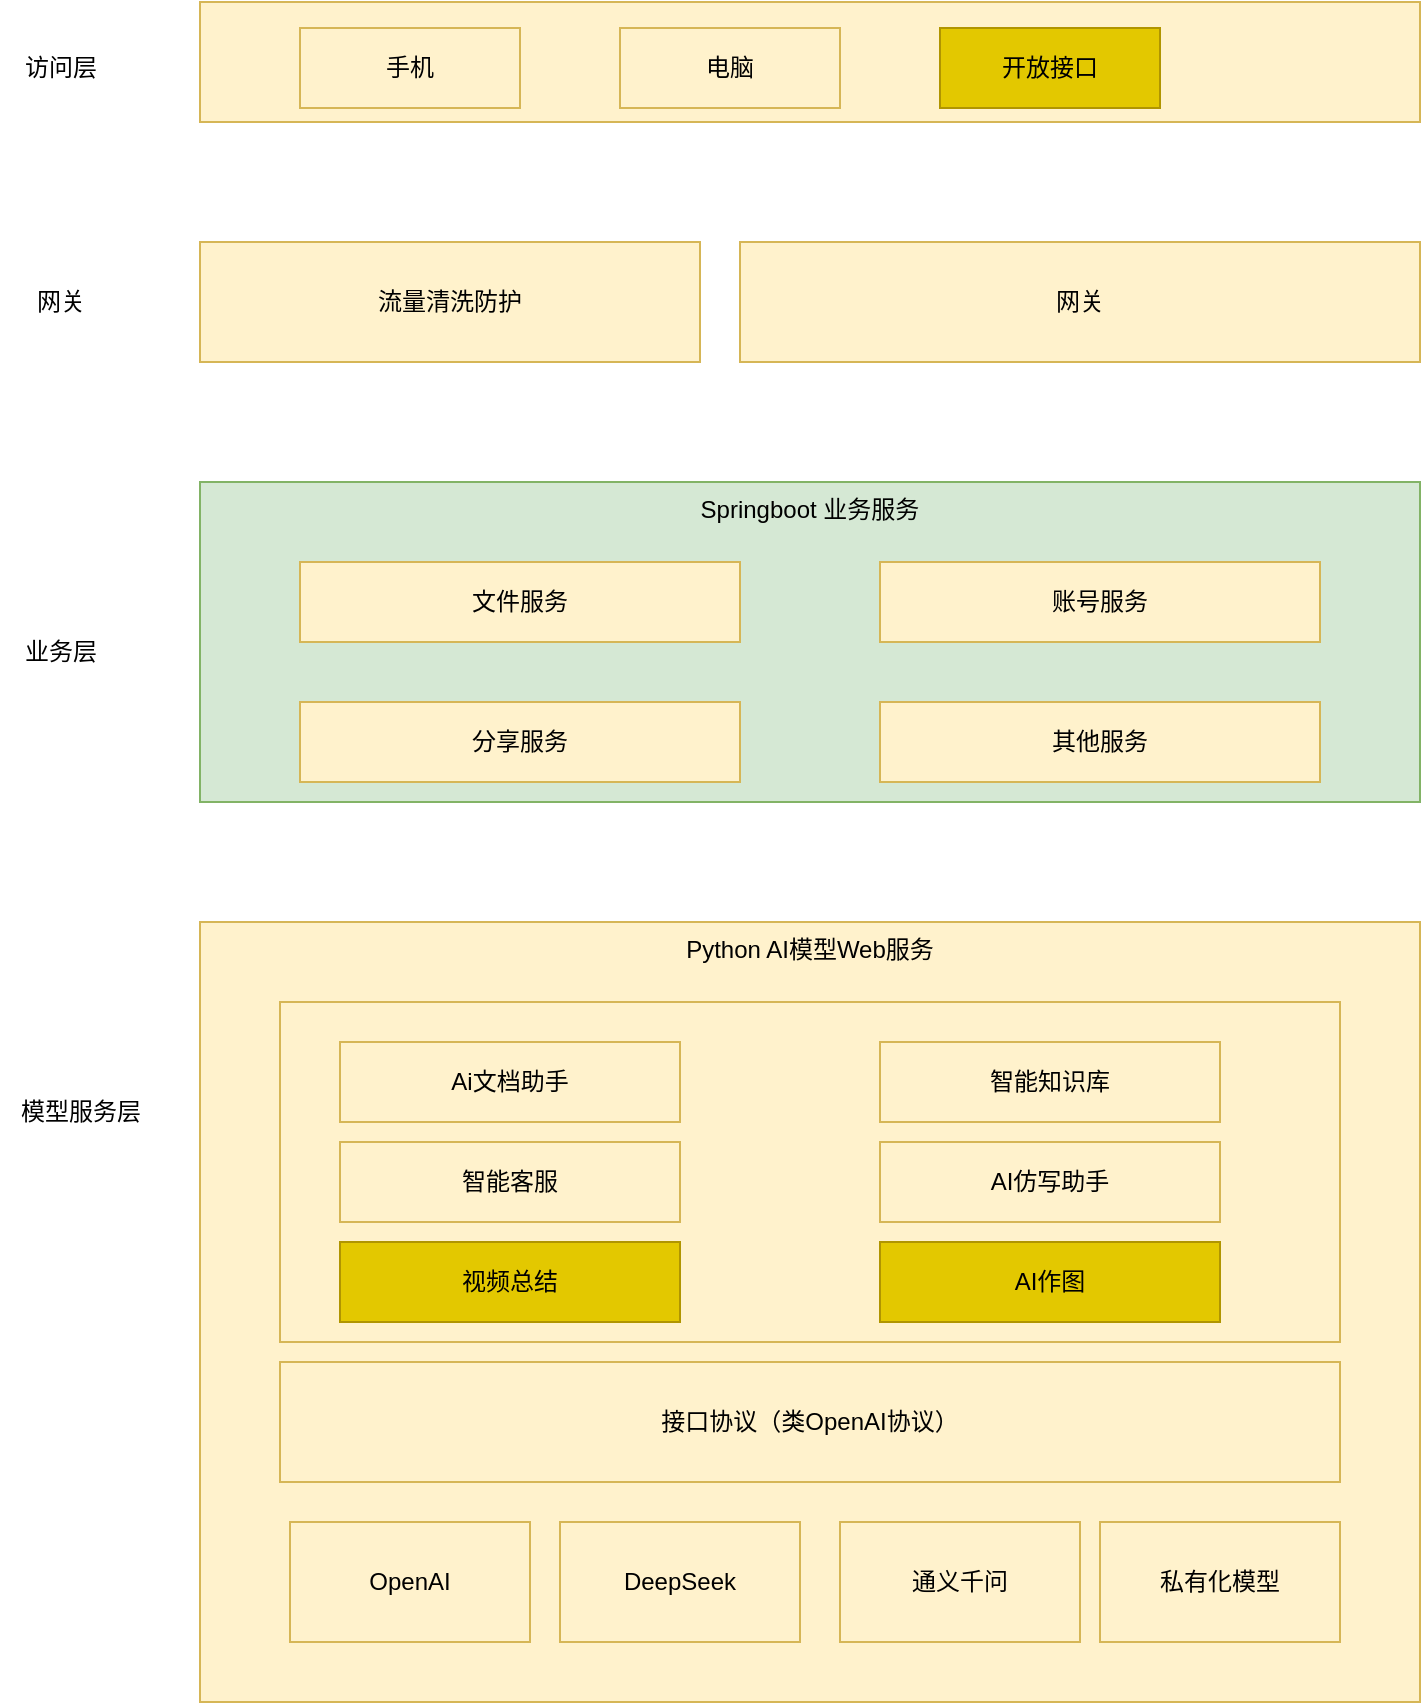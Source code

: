 <mxfile version="28.2.4">
  <diagram name="第 1 页" id="GzXaPbWk6d772tPdQlcm">
    <mxGraphModel dx="1426" dy="751" grid="1" gridSize="10" guides="1" tooltips="1" connect="1" arrows="1" fold="1" page="1" pageScale="1" pageWidth="827" pageHeight="1169" math="0" shadow="0">
      <root>
        <mxCell id="0" />
        <mxCell id="1" parent="0" />
        <mxCell id="WnPvLwIZhcBribOPqL1--1" value="" style="rounded=0;whiteSpace=wrap;html=1;fillColor=#fff2cc;strokeColor=#d6b656;" vertex="1" parent="1">
          <mxGeometry x="120" y="120" width="610" height="60" as="geometry" />
        </mxCell>
        <mxCell id="WnPvLwIZhcBribOPqL1--2" value="访问层" style="text;html=1;align=center;verticalAlign=middle;resizable=0;points=[];autosize=1;strokeColor=none;fillColor=none;" vertex="1" parent="1">
          <mxGeometry x="20" y="138" width="60" height="30" as="geometry" />
        </mxCell>
        <mxCell id="WnPvLwIZhcBribOPqL1--3" value="手机" style="rounded=0;whiteSpace=wrap;html=1;fillColor=#fff2cc;strokeColor=#d6b656;" vertex="1" parent="1">
          <mxGeometry x="170" y="133" width="110" height="40" as="geometry" />
        </mxCell>
        <mxCell id="WnPvLwIZhcBribOPqL1--4" value="电脑" style="rounded=0;whiteSpace=wrap;html=1;fillColor=#fff2cc;strokeColor=#d6b656;" vertex="1" parent="1">
          <mxGeometry x="330" y="133" width="110" height="40" as="geometry" />
        </mxCell>
        <mxCell id="WnPvLwIZhcBribOPqL1--5" value="开放接口" style="rounded=0;whiteSpace=wrap;html=1;fillColor=#e3c800;fontColor=#000000;strokeColor=#B09500;" vertex="1" parent="1">
          <mxGeometry x="490" y="133" width="110" height="40" as="geometry" />
        </mxCell>
        <mxCell id="WnPvLwIZhcBribOPqL1--6" value="流量清洗防护" style="rounded=0;whiteSpace=wrap;html=1;fillColor=#fff2cc;strokeColor=#d6b656;" vertex="1" parent="1">
          <mxGeometry x="120" y="240" width="250" height="60" as="geometry" />
        </mxCell>
        <mxCell id="WnPvLwIZhcBribOPqL1--7" value="网关" style="rounded=0;whiteSpace=wrap;html=1;fillColor=#fff2cc;strokeColor=#d6b656;" vertex="1" parent="1">
          <mxGeometry x="390" y="240" width="340" height="60" as="geometry" />
        </mxCell>
        <mxCell id="WnPvLwIZhcBribOPqL1--8" value="网关" style="text;html=1;align=center;verticalAlign=middle;resizable=0;points=[];autosize=1;strokeColor=none;fillColor=none;" vertex="1" parent="1">
          <mxGeometry x="25" y="255" width="50" height="30" as="geometry" />
        </mxCell>
        <mxCell id="WnPvLwIZhcBribOPqL1--9" value="Springboot 业务服务" style="rounded=0;whiteSpace=wrap;html=1;labelPosition=center;verticalLabelPosition=middle;align=center;verticalAlign=top;fillColor=#d5e8d4;strokeColor=#82b366;" vertex="1" parent="1">
          <mxGeometry x="120" y="360" width="610" height="160" as="geometry" />
        </mxCell>
        <mxCell id="WnPvLwIZhcBribOPqL1--10" value="文件服务" style="rounded=0;whiteSpace=wrap;html=1;fillColor=#fff2cc;strokeColor=#d6b656;" vertex="1" parent="1">
          <mxGeometry x="170" y="400" width="220" height="40" as="geometry" />
        </mxCell>
        <mxCell id="WnPvLwIZhcBribOPqL1--11" value="账号服务" style="rounded=0;whiteSpace=wrap;html=1;fillColor=#fff2cc;strokeColor=#d6b656;" vertex="1" parent="1">
          <mxGeometry x="460" y="400" width="220" height="40" as="geometry" />
        </mxCell>
        <mxCell id="WnPvLwIZhcBribOPqL1--12" value="分享服务" style="rounded=0;whiteSpace=wrap;html=1;fillColor=#fff2cc;strokeColor=#d6b656;" vertex="1" parent="1">
          <mxGeometry x="170" y="470" width="220" height="40" as="geometry" />
        </mxCell>
        <mxCell id="WnPvLwIZhcBribOPqL1--13" value="其他服务" style="rounded=0;whiteSpace=wrap;html=1;fillColor=#fff2cc;strokeColor=#d6b656;" vertex="1" parent="1">
          <mxGeometry x="460" y="470" width="220" height="40" as="geometry" />
        </mxCell>
        <mxCell id="WnPvLwIZhcBribOPqL1--14" value="业务层" style="text;html=1;align=center;verticalAlign=middle;resizable=0;points=[];autosize=1;strokeColor=none;fillColor=none;" vertex="1" parent="1">
          <mxGeometry x="20" y="430" width="60" height="30" as="geometry" />
        </mxCell>
        <mxCell id="WnPvLwIZhcBribOPqL1--15" value="Python AI模型Web服务" style="whiteSpace=wrap;html=1;verticalAlign=top;fillColor=#fff2cc;strokeColor=#d6b656;" vertex="1" parent="1">
          <mxGeometry x="120" y="580" width="610" height="390" as="geometry" />
        </mxCell>
        <mxCell id="WnPvLwIZhcBribOPqL1--16" value="" style="rounded=0;whiteSpace=wrap;html=1;fillColor=#fff2cc;strokeColor=#d6b656;" vertex="1" parent="1">
          <mxGeometry x="160" y="620" width="530" height="170" as="geometry" />
        </mxCell>
        <mxCell id="WnPvLwIZhcBribOPqL1--17" value="接口协议（类OpenAI协议）" style="rounded=0;whiteSpace=wrap;html=1;fillColor=#fff2cc;strokeColor=#d6b656;" vertex="1" parent="1">
          <mxGeometry x="160" y="800" width="530" height="60" as="geometry" />
        </mxCell>
        <mxCell id="WnPvLwIZhcBribOPqL1--18" value="OpenAI" style="rounded=0;whiteSpace=wrap;html=1;fillColor=#fff2cc;strokeColor=#d6b656;" vertex="1" parent="1">
          <mxGeometry x="165" y="880" width="120" height="60" as="geometry" />
        </mxCell>
        <mxCell id="WnPvLwIZhcBribOPqL1--19" value="DeepSeek" style="rounded=0;whiteSpace=wrap;html=1;fillColor=#fff2cc;strokeColor=#d6b656;" vertex="1" parent="1">
          <mxGeometry x="300" y="880" width="120" height="60" as="geometry" />
        </mxCell>
        <mxCell id="WnPvLwIZhcBribOPqL1--20" value="通义千问" style="rounded=0;whiteSpace=wrap;html=1;fillColor=#fff2cc;strokeColor=#d6b656;" vertex="1" parent="1">
          <mxGeometry x="440" y="880" width="120" height="60" as="geometry" />
        </mxCell>
        <mxCell id="WnPvLwIZhcBribOPqL1--21" value="私有化模型" style="rounded=0;whiteSpace=wrap;html=1;fillColor=#fff2cc;strokeColor=#d6b656;" vertex="1" parent="1">
          <mxGeometry x="570" y="880" width="120" height="60" as="geometry" />
        </mxCell>
        <mxCell id="WnPvLwIZhcBribOPqL1--22" value="模型服务层" style="text;html=1;align=center;verticalAlign=middle;resizable=0;points=[];autosize=1;strokeColor=none;fillColor=none;" vertex="1" parent="1">
          <mxGeometry x="20" y="660" width="80" height="30" as="geometry" />
        </mxCell>
        <mxCell id="WnPvLwIZhcBribOPqL1--23" value="Ai文档助手" style="rounded=0;whiteSpace=wrap;html=1;fillColor=#fff2cc;strokeColor=#d6b656;" vertex="1" parent="1">
          <mxGeometry x="190" y="640" width="170" height="40" as="geometry" />
        </mxCell>
        <mxCell id="WnPvLwIZhcBribOPqL1--24" value="智能知识库" style="rounded=0;whiteSpace=wrap;html=1;fillColor=#fff2cc;strokeColor=#d6b656;" vertex="1" parent="1">
          <mxGeometry x="460" y="640" width="170" height="40" as="geometry" />
        </mxCell>
        <mxCell id="WnPvLwIZhcBribOPqL1--25" value="智能客服" style="rounded=0;whiteSpace=wrap;html=1;fillColor=#fff2cc;strokeColor=#d6b656;" vertex="1" parent="1">
          <mxGeometry x="190" y="690" width="170" height="40" as="geometry" />
        </mxCell>
        <mxCell id="WnPvLwIZhcBribOPqL1--26" value="视频总结" style="rounded=0;whiteSpace=wrap;html=1;fillColor=#e3c800;fontColor=#000000;strokeColor=#B09500;" vertex="1" parent="1">
          <mxGeometry x="190" y="740" width="170" height="40" as="geometry" />
        </mxCell>
        <mxCell id="WnPvLwIZhcBribOPqL1--27" value="AI仿写助手" style="rounded=0;whiteSpace=wrap;html=1;fillColor=#fff2cc;strokeColor=#d6b656;" vertex="1" parent="1">
          <mxGeometry x="460" y="690" width="170" height="40" as="geometry" />
        </mxCell>
        <mxCell id="WnPvLwIZhcBribOPqL1--28" value="AI作图" style="rounded=0;whiteSpace=wrap;html=1;fillColor=#e3c800;fontColor=#000000;strokeColor=#B09500;" vertex="1" parent="1">
          <mxGeometry x="460" y="740" width="170" height="40" as="geometry" />
        </mxCell>
      </root>
    </mxGraphModel>
  </diagram>
</mxfile>
